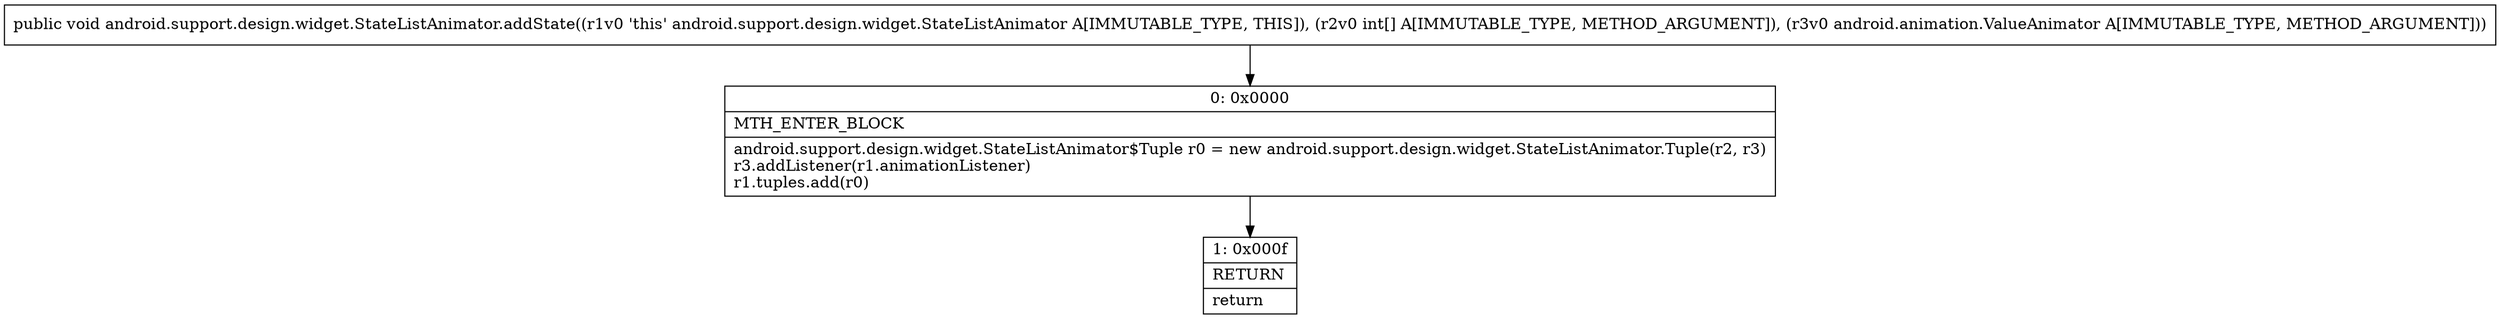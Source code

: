 digraph "CFG forandroid.support.design.widget.StateListAnimator.addState([ILandroid\/animation\/ValueAnimator;)V" {
Node_0 [shape=record,label="{0\:\ 0x0000|MTH_ENTER_BLOCK\l|android.support.design.widget.StateListAnimator$Tuple r0 = new android.support.design.widget.StateListAnimator.Tuple(r2, r3)\lr3.addListener(r1.animationListener)\lr1.tuples.add(r0)\l}"];
Node_1 [shape=record,label="{1\:\ 0x000f|RETURN\l|return\l}"];
MethodNode[shape=record,label="{public void android.support.design.widget.StateListAnimator.addState((r1v0 'this' android.support.design.widget.StateListAnimator A[IMMUTABLE_TYPE, THIS]), (r2v0 int[] A[IMMUTABLE_TYPE, METHOD_ARGUMENT]), (r3v0 android.animation.ValueAnimator A[IMMUTABLE_TYPE, METHOD_ARGUMENT])) }"];
MethodNode -> Node_0;
Node_0 -> Node_1;
}

